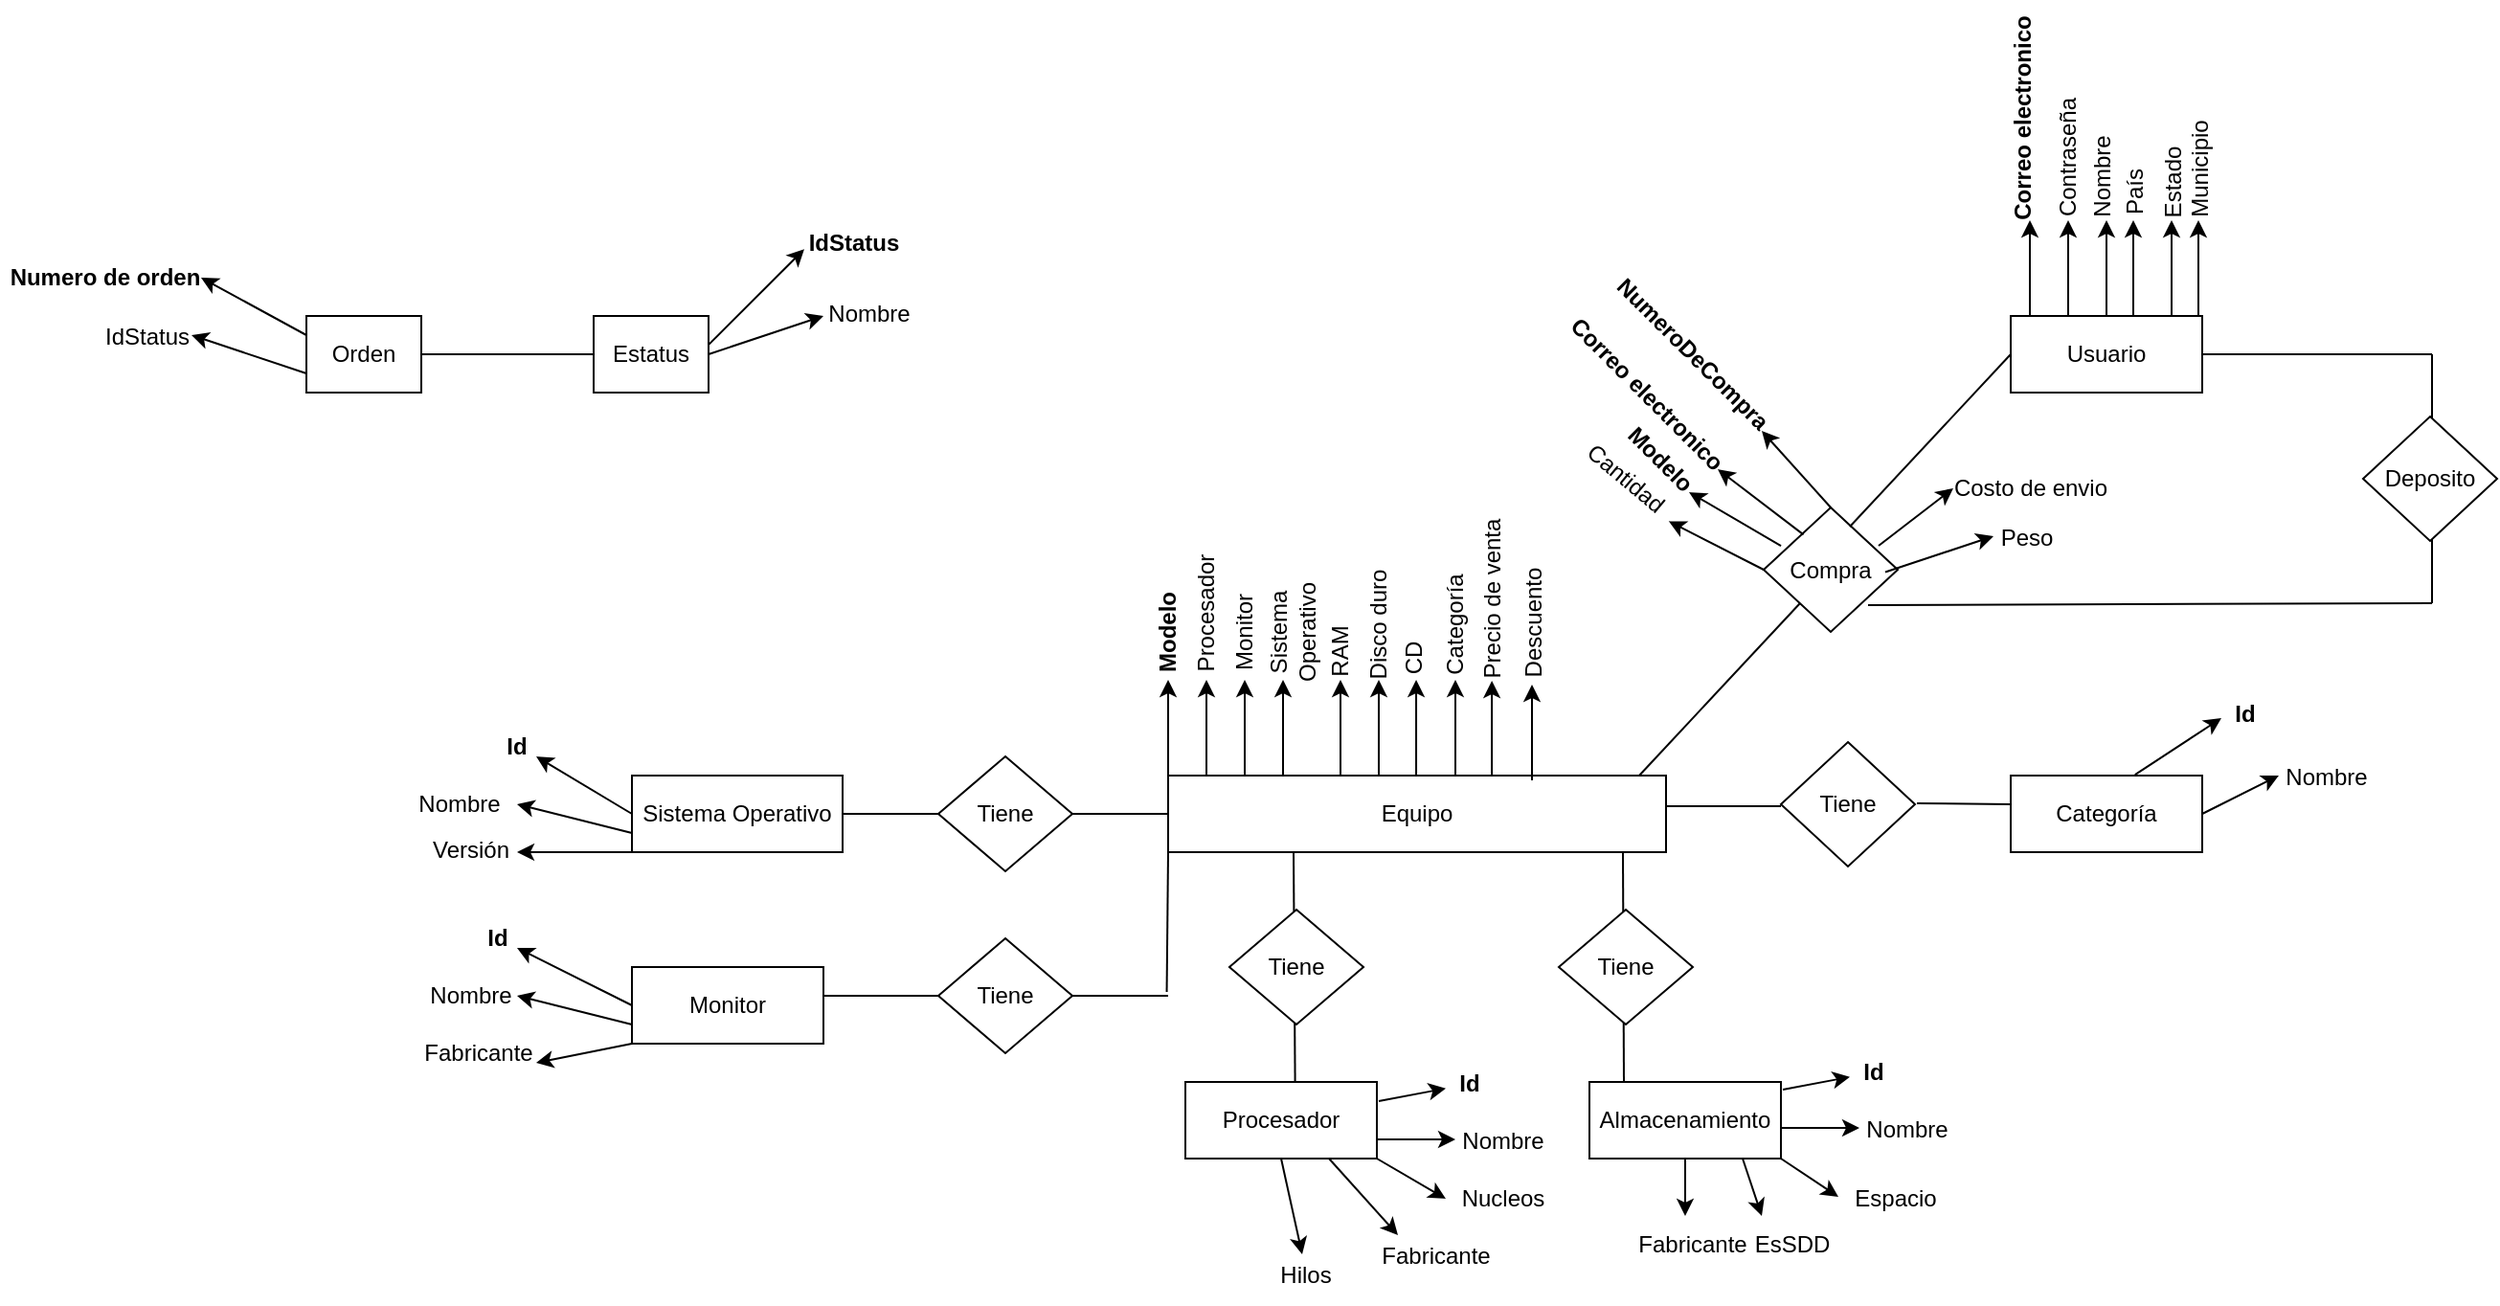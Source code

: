 <mxfile version="21.6.9" type="github">
  <diagram name="Página-1" id="P2A4Sfra9en7qMQ8whSB">
    <mxGraphModel dx="1853" dy="1735" grid="1" gridSize="10" guides="1" tooltips="1" connect="1" arrows="1" fold="1" page="1" pageScale="1" pageWidth="827" pageHeight="1169" math="0" shadow="0">
      <root>
        <mxCell id="0" />
        <mxCell id="1" parent="0" />
        <mxCell id="1OxhSHy_IJ5MPEiyYSiC-175" value="" style="endArrow=none;html=1;rounded=0;" edge="1" parent="1">
          <mxGeometry width="50" height="50" relative="1" as="geometry">
            <mxPoint x="800" y="60" as="sourcePoint" />
            <mxPoint x="800" y="-70" as="targetPoint" />
          </mxGeometry>
        </mxCell>
        <mxCell id="1OxhSHy_IJ5MPEiyYSiC-64" value="" style="endArrow=none;html=1;rounded=0;entryX=0;entryY=1;entryDx=0;entryDy=0;exitX=0.573;exitY=-0.01;exitDx=0;exitDy=0;exitPerimeter=0;" edge="1" parent="1" source="1OxhSHy_IJ5MPEiyYSiC-10">
          <mxGeometry relative="1" as="geometry">
            <mxPoint x="204.5" y="263" as="sourcePoint" />
            <mxPoint x="205.5" y="190" as="targetPoint" />
          </mxGeometry>
        </mxCell>
        <mxCell id="1OxhSHy_IJ5MPEiyYSiC-21" value="Tiene" style="rhombus;whiteSpace=wrap;html=1;" vertex="1" parent="1">
          <mxGeometry x="172" y="220" width="70" height="60" as="geometry" />
        </mxCell>
        <mxCell id="1OxhSHy_IJ5MPEiyYSiC-46" value="" style="line;strokeWidth=1;rotatable=0;dashed=0;labelPosition=right;align=left;verticalAlign=middle;spacingTop=0;spacingLeft=6;points=[];portConstraint=eastwest;" vertex="1" parent="1">
          <mxGeometry x="-40" y="260" width="180" height="10" as="geometry" />
        </mxCell>
        <mxCell id="1OxhSHy_IJ5MPEiyYSiC-36" value="" style="line;strokeWidth=1;rotatable=0;dashed=0;labelPosition=right;align=left;verticalAlign=middle;spacingTop=0;spacingLeft=6;points=[];portConstraint=eastwest;" vertex="1" parent="1">
          <mxGeometry x="-30" y="165" width="170" height="10" as="geometry" />
        </mxCell>
        <mxCell id="b9UUQTRulLSF2tCJGkN0-4" value="Tiene" style="rhombus;whiteSpace=wrap;html=1;" parent="1" vertex="1">
          <mxGeometry x="460" y="132.5" width="70" height="65" as="geometry" />
        </mxCell>
        <mxCell id="1OxhSHy_IJ5MPEiyYSiC-4" value="Equipo" style="whiteSpace=wrap;html=1;align=center;" vertex="1" parent="1">
          <mxGeometry x="140" y="150" width="260" height="40" as="geometry" />
        </mxCell>
        <mxCell id="1OxhSHy_IJ5MPEiyYSiC-7" value="" style="endArrow=classic;html=1;rounded=0;" edge="1" parent="1">
          <mxGeometry width="50" height="50" relative="1" as="geometry">
            <mxPoint x="140" y="150" as="sourcePoint" />
            <mxPoint x="140" y="100" as="targetPoint" />
          </mxGeometry>
        </mxCell>
        <mxCell id="1OxhSHy_IJ5MPEiyYSiC-8" value="Modelo" style="text;html=1;strokeColor=none;fillColor=none;align=center;verticalAlign=middle;whiteSpace=wrap;rounded=0;rotation=-90;fontStyle=1" vertex="1" parent="1">
          <mxGeometry x="110" y="60" width="60" height="30" as="geometry" />
        </mxCell>
        <mxCell id="1OxhSHy_IJ5MPEiyYSiC-10" value="Procesador" style="whiteSpace=wrap;html=1;align=center;" vertex="1" parent="1">
          <mxGeometry x="149" y="310" width="100" height="40" as="geometry" />
        </mxCell>
        <mxCell id="1OxhSHy_IJ5MPEiyYSiC-13" value="" style="endArrow=classic;html=1;rounded=0;" edge="1" parent="1" target="1OxhSHy_IJ5MPEiyYSiC-17">
          <mxGeometry width="50" height="50" relative="1" as="geometry">
            <mxPoint x="250" y="320" as="sourcePoint" />
            <mxPoint x="290" y="290" as="targetPoint" />
          </mxGeometry>
        </mxCell>
        <mxCell id="1OxhSHy_IJ5MPEiyYSiC-15" value="" style="endArrow=classic;html=1;rounded=0;" edge="1" parent="1">
          <mxGeometry width="50" height="50" relative="1" as="geometry">
            <mxPoint x="160" y="150" as="sourcePoint" />
            <mxPoint x="160" y="100" as="targetPoint" />
          </mxGeometry>
        </mxCell>
        <mxCell id="1OxhSHy_IJ5MPEiyYSiC-16" value="Procesador" style="text;html=1;strokeColor=none;fillColor=none;align=center;verticalAlign=middle;whiteSpace=wrap;rounded=0;rotation=-90;" vertex="1" parent="1">
          <mxGeometry x="130" y="50" width="60" height="30" as="geometry" />
        </mxCell>
        <mxCell id="1OxhSHy_IJ5MPEiyYSiC-17" value="Id" style="text;html=1;strokeColor=none;fillColor=none;align=center;verticalAlign=middle;whiteSpace=wrap;rounded=0;fontStyle=1" vertex="1" parent="1">
          <mxGeometry x="285" y="296" width="25" height="30" as="geometry" />
        </mxCell>
        <mxCell id="1OxhSHy_IJ5MPEiyYSiC-18" value="" style="endArrow=classic;html=1;rounded=0;exitX=1;exitY=0.75;exitDx=0;exitDy=0;" edge="1" parent="1" source="1OxhSHy_IJ5MPEiyYSiC-10">
          <mxGeometry width="50" height="50" relative="1" as="geometry">
            <mxPoint x="340" y="320" as="sourcePoint" />
            <mxPoint x="290" y="340" as="targetPoint" />
          </mxGeometry>
        </mxCell>
        <mxCell id="1OxhSHy_IJ5MPEiyYSiC-19" value="Nombre" style="text;html=1;strokeColor=none;fillColor=none;align=center;verticalAlign=middle;whiteSpace=wrap;rounded=0;" vertex="1" parent="1">
          <mxGeometry x="285" y="326" width="60" height="30" as="geometry" />
        </mxCell>
        <mxCell id="1OxhSHy_IJ5MPEiyYSiC-25" value="Sistema Operativo" style="whiteSpace=wrap;html=1;align=center;" vertex="1" parent="1">
          <mxGeometry x="-140" y="150" width="110" height="40" as="geometry" />
        </mxCell>
        <mxCell id="1OxhSHy_IJ5MPEiyYSiC-26" value="Tiene" style="rhombus;whiteSpace=wrap;html=1;" vertex="1" parent="1">
          <mxGeometry x="20" y="140" width="70" height="60" as="geometry" />
        </mxCell>
        <mxCell id="1OxhSHy_IJ5MPEiyYSiC-27" value="Tiene" style="rhombus;whiteSpace=wrap;html=1;" vertex="1" parent="1">
          <mxGeometry x="20" y="235" width="70" height="60" as="geometry" />
        </mxCell>
        <mxCell id="1OxhSHy_IJ5MPEiyYSiC-28" value="Monitor" style="whiteSpace=wrap;html=1;align=center;" vertex="1" parent="1">
          <mxGeometry x="-140" y="250" width="100" height="40" as="geometry" />
        </mxCell>
        <mxCell id="1OxhSHy_IJ5MPEiyYSiC-33" value="" style="endArrow=classic;html=1;rounded=0;exitX=0;exitY=0.5;exitDx=0;exitDy=0;" edge="1" parent="1" source="1OxhSHy_IJ5MPEiyYSiC-25">
          <mxGeometry width="50" height="50" relative="1" as="geometry">
            <mxPoint x="-200" y="180" as="sourcePoint" />
            <mxPoint x="-190" y="140" as="targetPoint" />
          </mxGeometry>
        </mxCell>
        <mxCell id="1OxhSHy_IJ5MPEiyYSiC-37" value="Id" style="text;html=1;strokeColor=none;fillColor=none;align=center;verticalAlign=middle;whiteSpace=wrap;rounded=0;fontStyle=1" vertex="1" parent="1">
          <mxGeometry x="-230" y="120" width="60" height="30" as="geometry" />
        </mxCell>
        <mxCell id="1OxhSHy_IJ5MPEiyYSiC-38" value="" style="endArrow=classic;html=1;rounded=0;exitX=0;exitY=0.75;exitDx=0;exitDy=0;entryX=1;entryY=0.5;entryDx=0;entryDy=0;" edge="1" parent="1" source="1OxhSHy_IJ5MPEiyYSiC-25" target="1OxhSHy_IJ5MPEiyYSiC-39">
          <mxGeometry width="50" height="50" relative="1" as="geometry">
            <mxPoint x="150" y="160" as="sourcePoint" />
            <mxPoint x="-200" y="170" as="targetPoint" />
          </mxGeometry>
        </mxCell>
        <mxCell id="1OxhSHy_IJ5MPEiyYSiC-39" value="Nombre" style="text;html=1;strokeColor=none;fillColor=none;align=center;verticalAlign=middle;whiteSpace=wrap;rounded=0;" vertex="1" parent="1">
          <mxGeometry x="-260" y="150" width="60" height="30" as="geometry" />
        </mxCell>
        <mxCell id="1OxhSHy_IJ5MPEiyYSiC-40" value="" style="endArrow=classic;html=1;rounded=0;exitX=0;exitY=1;exitDx=0;exitDy=0;" edge="1" parent="1" source="1OxhSHy_IJ5MPEiyYSiC-25">
          <mxGeometry width="50" height="50" relative="1" as="geometry">
            <mxPoint x="-150" y="190" as="sourcePoint" />
            <mxPoint x="-200" y="190" as="targetPoint" />
          </mxGeometry>
        </mxCell>
        <mxCell id="1OxhSHy_IJ5MPEiyYSiC-41" value="&lt;br&gt;Versión" style="text;html=1;strokeColor=none;fillColor=none;align=center;verticalAlign=middle;whiteSpace=wrap;rounded=0;" vertex="1" parent="1">
          <mxGeometry x="-254" y="166" width="60" height="30" as="geometry" />
        </mxCell>
        <mxCell id="1OxhSHy_IJ5MPEiyYSiC-47" value="" style="endArrow=none;html=1;rounded=0;entryX=0;entryY=1;entryDx=0;entryDy=0;exitX=0.996;exitY=0.295;exitDx=0;exitDy=0;exitPerimeter=0;" edge="1" parent="1" source="1OxhSHy_IJ5MPEiyYSiC-46" target="1OxhSHy_IJ5MPEiyYSiC-4">
          <mxGeometry relative="1" as="geometry">
            <mxPoint y="230" as="sourcePoint" />
            <mxPoint x="160" y="230" as="targetPoint" />
          </mxGeometry>
        </mxCell>
        <mxCell id="1OxhSHy_IJ5MPEiyYSiC-48" value="" style="endArrow=classic;html=1;rounded=0;exitX=0;exitY=0.5;exitDx=0;exitDy=0;" edge="1" parent="1" source="1OxhSHy_IJ5MPEiyYSiC-28">
          <mxGeometry width="50" height="50" relative="1" as="geometry">
            <mxPoint x="60" y="250" as="sourcePoint" />
            <mxPoint x="-200" y="240" as="targetPoint" />
          </mxGeometry>
        </mxCell>
        <mxCell id="1OxhSHy_IJ5MPEiyYSiC-49" value="Id" style="text;html=1;strokeColor=none;fillColor=none;align=center;verticalAlign=middle;whiteSpace=wrap;rounded=0;fontStyle=1" vertex="1" parent="1">
          <mxGeometry x="-240" y="220" width="60" height="30" as="geometry" />
        </mxCell>
        <mxCell id="1OxhSHy_IJ5MPEiyYSiC-50" value="" style="endArrow=classic;html=1;rounded=0;exitX=0;exitY=0.75;exitDx=0;exitDy=0;entryX=1;entryY=0.5;entryDx=0;entryDy=0;" edge="1" parent="1">
          <mxGeometry width="50" height="50" relative="1" as="geometry">
            <mxPoint x="-140" y="280" as="sourcePoint" />
            <mxPoint x="-200" y="265" as="targetPoint" />
          </mxGeometry>
        </mxCell>
        <mxCell id="1OxhSHy_IJ5MPEiyYSiC-51" value="Nombre" style="text;html=1;strokeColor=none;fillColor=none;align=center;verticalAlign=middle;whiteSpace=wrap;rounded=0;" vertex="1" parent="1">
          <mxGeometry x="-254" y="250" width="60" height="30" as="geometry" />
        </mxCell>
        <mxCell id="1OxhSHy_IJ5MPEiyYSiC-52" value="" style="endArrow=classic;html=1;rounded=0;exitX=0;exitY=1;exitDx=0;exitDy=0;" edge="1" parent="1" source="1OxhSHy_IJ5MPEiyYSiC-28">
          <mxGeometry width="50" height="50" relative="1" as="geometry">
            <mxPoint x="-150" y="290" as="sourcePoint" />
            <mxPoint x="-190" y="300" as="targetPoint" />
          </mxGeometry>
        </mxCell>
        <mxCell id="1OxhSHy_IJ5MPEiyYSiC-53" value="Fabricante" style="text;html=1;strokeColor=none;fillColor=none;align=center;verticalAlign=middle;whiteSpace=wrap;rounded=0;" vertex="1" parent="1">
          <mxGeometry x="-250" y="280" width="60" height="30" as="geometry" />
        </mxCell>
        <mxCell id="1OxhSHy_IJ5MPEiyYSiC-54" value="" style="endArrow=classic;html=1;rounded=0;" edge="1" parent="1">
          <mxGeometry width="50" height="50" relative="1" as="geometry">
            <mxPoint x="180" y="150" as="sourcePoint" />
            <mxPoint x="180" y="100" as="targetPoint" />
          </mxGeometry>
        </mxCell>
        <mxCell id="1OxhSHy_IJ5MPEiyYSiC-55" value="" style="endArrow=classic;html=1;rounded=0;" edge="1" parent="1">
          <mxGeometry width="50" height="50" relative="1" as="geometry">
            <mxPoint x="200" y="150" as="sourcePoint" />
            <mxPoint x="200" y="100" as="targetPoint" />
          </mxGeometry>
        </mxCell>
        <mxCell id="1OxhSHy_IJ5MPEiyYSiC-56" value="Sistema Operativo" style="text;html=1;strokeColor=none;fillColor=none;align=center;verticalAlign=middle;whiteSpace=wrap;rounded=0;rotation=-90;" vertex="1" parent="1">
          <mxGeometry x="175" y="60" width="60" height="30" as="geometry" />
        </mxCell>
        <mxCell id="1OxhSHy_IJ5MPEiyYSiC-57" value="Monitor" style="text;html=1;strokeColor=none;fillColor=none;align=center;verticalAlign=middle;whiteSpace=wrap;rounded=0;rotation=-90;" vertex="1" parent="1">
          <mxGeometry x="150" y="60" width="60" height="30" as="geometry" />
        </mxCell>
        <mxCell id="1OxhSHy_IJ5MPEiyYSiC-58" value="" style="endArrow=classic;html=1;rounded=0;" edge="1" parent="1">
          <mxGeometry width="50" height="50" relative="1" as="geometry">
            <mxPoint x="230" y="150" as="sourcePoint" />
            <mxPoint x="230" y="100" as="targetPoint" />
          </mxGeometry>
        </mxCell>
        <mxCell id="1OxhSHy_IJ5MPEiyYSiC-59" value="RAM" style="text;html=1;strokeColor=none;fillColor=none;align=center;verticalAlign=middle;whiteSpace=wrap;rounded=0;rotation=-90;" vertex="1" parent="1">
          <mxGeometry x="200" y="70" width="60" height="30" as="geometry" />
        </mxCell>
        <mxCell id="1OxhSHy_IJ5MPEiyYSiC-65" value="" style="endArrow=classic;html=1;rounded=0;exitX=1;exitY=1;exitDx=0;exitDy=0;entryX=0;entryY=0.5;entryDx=0;entryDy=0;" edge="1" parent="1" source="1OxhSHy_IJ5MPEiyYSiC-10" target="1OxhSHy_IJ5MPEiyYSiC-66">
          <mxGeometry width="50" height="50" relative="1" as="geometry">
            <mxPoint x="180" y="330" as="sourcePoint" />
            <mxPoint x="280" y="390" as="targetPoint" />
          </mxGeometry>
        </mxCell>
        <mxCell id="1OxhSHy_IJ5MPEiyYSiC-66" value="Nucleos" style="text;html=1;strokeColor=none;fillColor=none;align=center;verticalAlign=middle;whiteSpace=wrap;rounded=0;" vertex="1" parent="1">
          <mxGeometry x="285" y="356" width="60" height="30" as="geometry" />
        </mxCell>
        <mxCell id="1OxhSHy_IJ5MPEiyYSiC-68" value="" style="endArrow=classic;html=1;rounded=0;exitX=0.75;exitY=1;exitDx=0;exitDy=0;" edge="1" parent="1" source="1OxhSHy_IJ5MPEiyYSiC-10">
          <mxGeometry width="50" height="50" relative="1" as="geometry">
            <mxPoint x="180" y="330" as="sourcePoint" />
            <mxPoint x="260" y="390" as="targetPoint" />
          </mxGeometry>
        </mxCell>
        <mxCell id="1OxhSHy_IJ5MPEiyYSiC-69" value="Fabricante" style="text;html=1;strokeColor=none;fillColor=none;align=center;verticalAlign=middle;whiteSpace=wrap;rounded=0;" vertex="1" parent="1">
          <mxGeometry x="250" y="386" width="60" height="30" as="geometry" />
        </mxCell>
        <mxCell id="1OxhSHy_IJ5MPEiyYSiC-72" value="" style="endArrow=classic;html=1;rounded=0;exitX=0.5;exitY=1;exitDx=0;exitDy=0;" edge="1" parent="1" source="1OxhSHy_IJ5MPEiyYSiC-10">
          <mxGeometry width="50" height="50" relative="1" as="geometry">
            <mxPoint x="180" y="330" as="sourcePoint" />
            <mxPoint x="210" y="400" as="targetPoint" />
          </mxGeometry>
        </mxCell>
        <mxCell id="1OxhSHy_IJ5MPEiyYSiC-73" value="Hilos" style="text;html=1;strokeColor=none;fillColor=none;align=center;verticalAlign=middle;whiteSpace=wrap;rounded=0;" vertex="1" parent="1">
          <mxGeometry x="182" y="396" width="60" height="30" as="geometry" />
        </mxCell>
        <mxCell id="1OxhSHy_IJ5MPEiyYSiC-74" value="" style="endArrow=classic;html=1;rounded=0;" edge="1" parent="1">
          <mxGeometry width="50" height="50" relative="1" as="geometry">
            <mxPoint x="250" y="150" as="sourcePoint" />
            <mxPoint x="250" y="100" as="targetPoint" />
          </mxGeometry>
        </mxCell>
        <mxCell id="1OxhSHy_IJ5MPEiyYSiC-75" value="Disco duro" style="text;html=1;strokeColor=none;fillColor=none;align=center;verticalAlign=middle;whiteSpace=wrap;rounded=0;rotation=-90;" vertex="1" parent="1">
          <mxGeometry x="220" y="56" width="60" height="30" as="geometry" />
        </mxCell>
        <mxCell id="1OxhSHy_IJ5MPEiyYSiC-76" value="" style="endArrow=none;html=1;rounded=0;entryX=0;entryY=1;entryDx=0;entryDy=0;exitX=0.573;exitY=-0.01;exitDx=0;exitDy=0;exitPerimeter=0;" edge="1" parent="1">
          <mxGeometry relative="1" as="geometry">
            <mxPoint x="378" y="310" as="sourcePoint" />
            <mxPoint x="377.5" y="190" as="targetPoint" />
          </mxGeometry>
        </mxCell>
        <mxCell id="1OxhSHy_IJ5MPEiyYSiC-77" value="Tiene" style="rhombus;whiteSpace=wrap;html=1;" vertex="1" parent="1">
          <mxGeometry x="344" y="220" width="70" height="60" as="geometry" />
        </mxCell>
        <mxCell id="1OxhSHy_IJ5MPEiyYSiC-79" value="Almacenamiento" style="whiteSpace=wrap;html=1;align=center;" vertex="1" parent="1">
          <mxGeometry x="360" y="310" width="100" height="40" as="geometry" />
        </mxCell>
        <mxCell id="1OxhSHy_IJ5MPEiyYSiC-85" value="" style="endArrow=classic;html=1;rounded=0;" edge="1" parent="1" target="1OxhSHy_IJ5MPEiyYSiC-86">
          <mxGeometry width="50" height="50" relative="1" as="geometry">
            <mxPoint x="461" y="314" as="sourcePoint" />
            <mxPoint x="501" y="284" as="targetPoint" />
          </mxGeometry>
        </mxCell>
        <mxCell id="1OxhSHy_IJ5MPEiyYSiC-86" value="Id" style="text;html=1;strokeColor=none;fillColor=none;align=center;verticalAlign=middle;whiteSpace=wrap;rounded=0;fontStyle=1" vertex="1" parent="1">
          <mxGeometry x="496" y="290" width="25" height="30" as="geometry" />
        </mxCell>
        <mxCell id="1OxhSHy_IJ5MPEiyYSiC-87" value="" style="endArrow=classic;html=1;rounded=0;exitX=1;exitY=0.75;exitDx=0;exitDy=0;" edge="1" parent="1">
          <mxGeometry width="50" height="50" relative="1" as="geometry">
            <mxPoint x="460" y="334" as="sourcePoint" />
            <mxPoint x="501" y="334" as="targetPoint" />
          </mxGeometry>
        </mxCell>
        <mxCell id="1OxhSHy_IJ5MPEiyYSiC-88" value="Nombre" style="text;html=1;strokeColor=none;fillColor=none;align=center;verticalAlign=middle;whiteSpace=wrap;rounded=0;" vertex="1" parent="1">
          <mxGeometry x="496" y="320" width="60" height="30" as="geometry" />
        </mxCell>
        <mxCell id="1OxhSHy_IJ5MPEiyYSiC-89" value="" style="endArrow=classic;html=1;rounded=0;exitX=1;exitY=1;exitDx=0;exitDy=0;" edge="1" parent="1" source="1OxhSHy_IJ5MPEiyYSiC-79">
          <mxGeometry width="50" height="50" relative="1" as="geometry">
            <mxPoint x="470" y="344" as="sourcePoint" />
            <mxPoint x="490" y="370" as="targetPoint" />
          </mxGeometry>
        </mxCell>
        <mxCell id="1OxhSHy_IJ5MPEiyYSiC-90" value="Espacio" style="text;html=1;strokeColor=none;fillColor=none;align=center;verticalAlign=middle;whiteSpace=wrap;rounded=0;" vertex="1" parent="1">
          <mxGeometry x="490" y="356" width="60" height="30" as="geometry" />
        </mxCell>
        <mxCell id="1OxhSHy_IJ5MPEiyYSiC-92" value="" style="endArrow=classic;html=1;rounded=0;" edge="1" parent="1">
          <mxGeometry width="50" height="50" relative="1" as="geometry">
            <mxPoint x="440" y="350" as="sourcePoint" />
            <mxPoint x="450" y="380" as="targetPoint" />
          </mxGeometry>
        </mxCell>
        <mxCell id="1OxhSHy_IJ5MPEiyYSiC-93" value="EsSDD" style="text;html=1;strokeColor=none;fillColor=none;align=center;verticalAlign=middle;whiteSpace=wrap;rounded=0;" vertex="1" parent="1">
          <mxGeometry x="436" y="380" width="60" height="30" as="geometry" />
        </mxCell>
        <mxCell id="1OxhSHy_IJ5MPEiyYSiC-94" value="" style="endArrow=classic;html=1;rounded=0;exitX=0.5;exitY=1;exitDx=0;exitDy=0;" edge="1" parent="1" source="1OxhSHy_IJ5MPEiyYSiC-79">
          <mxGeometry width="50" height="50" relative="1" as="geometry">
            <mxPoint x="450" y="360" as="sourcePoint" />
            <mxPoint x="410" y="380" as="targetPoint" />
          </mxGeometry>
        </mxCell>
        <mxCell id="1OxhSHy_IJ5MPEiyYSiC-95" value="Fabricante" style="text;html=1;strokeColor=none;fillColor=none;align=center;verticalAlign=middle;whiteSpace=wrap;rounded=0;" vertex="1" parent="1">
          <mxGeometry x="384" y="380" width="60" height="30" as="geometry" />
        </mxCell>
        <mxCell id="1OxhSHy_IJ5MPEiyYSiC-96" value="" style="endArrow=classic;html=1;rounded=0;" edge="1" parent="1">
          <mxGeometry width="50" height="50" relative="1" as="geometry">
            <mxPoint x="269.52" y="150" as="sourcePoint" />
            <mxPoint x="269.52" y="100" as="targetPoint" />
          </mxGeometry>
        </mxCell>
        <mxCell id="1OxhSHy_IJ5MPEiyYSiC-97" value="CD" style="text;html=1;strokeColor=none;fillColor=none;align=center;verticalAlign=middle;whiteSpace=wrap;rounded=0;rotation=-90;" vertex="1" parent="1">
          <mxGeometry x="238.5" y="81.5" width="60" height="15" as="geometry" />
        </mxCell>
        <mxCell id="1OxhSHy_IJ5MPEiyYSiC-99" value="" style="endArrow=none;html=1;rounded=0;" edge="1" parent="1">
          <mxGeometry width="50" height="50" relative="1" as="geometry">
            <mxPoint x="400" y="166" as="sourcePoint" />
            <mxPoint x="460" y="166" as="targetPoint" />
          </mxGeometry>
        </mxCell>
        <mxCell id="1OxhSHy_IJ5MPEiyYSiC-105" value="" style="endArrow=none;html=1;rounded=0;" edge="1" parent="1">
          <mxGeometry width="50" height="50" relative="1" as="geometry">
            <mxPoint x="531" y="164.52" as="sourcePoint" />
            <mxPoint x="580" y="165" as="targetPoint" />
          </mxGeometry>
        </mxCell>
        <mxCell id="1OxhSHy_IJ5MPEiyYSiC-106" value="Categoría" style="whiteSpace=wrap;html=1;align=center;" vertex="1" parent="1">
          <mxGeometry x="580" y="150" width="100" height="40" as="geometry" />
        </mxCell>
        <mxCell id="1OxhSHy_IJ5MPEiyYSiC-107" value="" style="endArrow=classic;html=1;rounded=0;exitX=0.649;exitY=-0.01;exitDx=0;exitDy=0;exitPerimeter=0;" edge="1" parent="1" source="1OxhSHy_IJ5MPEiyYSiC-106">
          <mxGeometry width="50" height="50" relative="1" as="geometry">
            <mxPoint x="640" y="200" as="sourcePoint" />
            <mxPoint x="690" y="120" as="targetPoint" />
          </mxGeometry>
        </mxCell>
        <mxCell id="1OxhSHy_IJ5MPEiyYSiC-108" value="Id" style="text;html=1;strokeColor=none;fillColor=none;align=center;verticalAlign=middle;whiteSpace=wrap;rounded=0;fontStyle=1" vertex="1" parent="1">
          <mxGeometry x="690" y="102.5" width="25" height="30" as="geometry" />
        </mxCell>
        <mxCell id="1OxhSHy_IJ5MPEiyYSiC-109" value="" style="endArrow=classic;html=1;rounded=0;exitX=1;exitY=0.5;exitDx=0;exitDy=0;" edge="1" parent="1" source="1OxhSHy_IJ5MPEiyYSiC-106">
          <mxGeometry width="50" height="50" relative="1" as="geometry">
            <mxPoint x="640" y="200" as="sourcePoint" />
            <mxPoint x="720" y="150" as="targetPoint" />
          </mxGeometry>
        </mxCell>
        <mxCell id="1OxhSHy_IJ5MPEiyYSiC-110" value="Nombre" style="text;html=1;strokeColor=none;fillColor=none;align=center;verticalAlign=middle;whiteSpace=wrap;rounded=0;" vertex="1" parent="1">
          <mxGeometry x="715" y="136" width="60" height="30" as="geometry" />
        </mxCell>
        <mxCell id="1OxhSHy_IJ5MPEiyYSiC-111" value="" style="endArrow=classic;html=1;rounded=0;" edge="1" parent="1">
          <mxGeometry width="50" height="50" relative="1" as="geometry">
            <mxPoint x="290" y="150" as="sourcePoint" />
            <mxPoint x="290" y="100" as="targetPoint" />
          </mxGeometry>
        </mxCell>
        <mxCell id="1OxhSHy_IJ5MPEiyYSiC-112" value="Categoría" style="text;html=1;strokeColor=none;fillColor=none;align=center;verticalAlign=middle;whiteSpace=wrap;rounded=0;rotation=-90;" vertex="1" parent="1">
          <mxGeometry x="260" y="61" width="60" height="20" as="geometry" />
        </mxCell>
        <mxCell id="1OxhSHy_IJ5MPEiyYSiC-115" value="" style="endArrow=classic;html=1;rounded=0;" edge="1" parent="1">
          <mxGeometry width="50" height="50" relative="1" as="geometry">
            <mxPoint x="309.05" y="150.5" as="sourcePoint" />
            <mxPoint x="309.05" y="100.5" as="targetPoint" />
          </mxGeometry>
        </mxCell>
        <mxCell id="1OxhSHy_IJ5MPEiyYSiC-116" value="Precio de venta&lt;br&gt;" style="text;html=1;strokeColor=none;fillColor=none;align=center;verticalAlign=middle;whiteSpace=wrap;rounded=0;rotation=-90;" vertex="1" parent="1">
          <mxGeometry x="265" y="47.5" width="88" height="20" as="geometry" />
        </mxCell>
        <mxCell id="1OxhSHy_IJ5MPEiyYSiC-117" value="Compra" style="rhombus;whiteSpace=wrap;html=1;" vertex="1" parent="1">
          <mxGeometry x="451" y="10" width="70" height="65" as="geometry" />
        </mxCell>
        <mxCell id="1OxhSHy_IJ5MPEiyYSiC-118" value="" style="endArrow=none;html=1;rounded=0;" edge="1" parent="1">
          <mxGeometry width="50" height="50" relative="1" as="geometry">
            <mxPoint x="386" y="150" as="sourcePoint" />
            <mxPoint x="470" y="60" as="targetPoint" />
          </mxGeometry>
        </mxCell>
        <mxCell id="1OxhSHy_IJ5MPEiyYSiC-119" value="" style="endArrow=none;html=1;rounded=0;" edge="1" parent="1">
          <mxGeometry width="50" height="50" relative="1" as="geometry">
            <mxPoint x="496" y="20" as="sourcePoint" />
            <mxPoint x="580" y="-70" as="targetPoint" />
          </mxGeometry>
        </mxCell>
        <mxCell id="1OxhSHy_IJ5MPEiyYSiC-120" value="Usuario" style="whiteSpace=wrap;html=1;align=center;" vertex="1" parent="1">
          <mxGeometry x="580" y="-90" width="100" height="40" as="geometry" />
        </mxCell>
        <mxCell id="1OxhSHy_IJ5MPEiyYSiC-121" value="" style="endArrow=classic;html=1;rounded=0;" edge="1" parent="1">
          <mxGeometry width="50" height="50" relative="1" as="geometry">
            <mxPoint x="330" y="152.5" as="sourcePoint" />
            <mxPoint x="330" y="102.5" as="targetPoint" />
          </mxGeometry>
        </mxCell>
        <mxCell id="1OxhSHy_IJ5MPEiyYSiC-122" value="Descuento" style="text;html=1;strokeColor=none;fillColor=none;align=center;verticalAlign=middle;whiteSpace=wrap;rounded=0;rotation=-90;" vertex="1" parent="1">
          <mxGeometry x="287" y="60" width="88" height="20" as="geometry" />
        </mxCell>
        <mxCell id="1OxhSHy_IJ5MPEiyYSiC-123" value="" style="endArrow=classic;html=1;rounded=0;" edge="1" parent="1">
          <mxGeometry width="50" height="50" relative="1" as="geometry">
            <mxPoint x="590" y="-90" as="sourcePoint" />
            <mxPoint x="590" y="-140" as="targetPoint" />
          </mxGeometry>
        </mxCell>
        <mxCell id="1OxhSHy_IJ5MPEiyYSiC-124" value="Correo electronico" style="text;html=1;strokeColor=none;fillColor=none;align=center;verticalAlign=middle;whiteSpace=wrap;rounded=0;rotation=-90;fontStyle=1" vertex="1" parent="1">
          <mxGeometry x="524.5" y="-206.5" width="124" height="27" as="geometry" />
        </mxCell>
        <mxCell id="1OxhSHy_IJ5MPEiyYSiC-125" value="" style="endArrow=classic;html=1;rounded=0;" edge="1" parent="1">
          <mxGeometry width="50" height="50" relative="1" as="geometry">
            <mxPoint x="610" y="-90" as="sourcePoint" />
            <mxPoint x="610" y="-140" as="targetPoint" />
          </mxGeometry>
        </mxCell>
        <mxCell id="1OxhSHy_IJ5MPEiyYSiC-126" value="Contraseña" style="text;html=1;strokeColor=none;fillColor=none;align=center;verticalAlign=middle;whiteSpace=wrap;rounded=0;rotation=-90;" vertex="1" parent="1">
          <mxGeometry x="548" y="-183" width="124" height="20" as="geometry" />
        </mxCell>
        <mxCell id="1OxhSHy_IJ5MPEiyYSiC-128" value="" style="endArrow=classic;html=1;rounded=0;exitX=0.129;exitY=0.308;exitDx=0;exitDy=0;exitPerimeter=0;" edge="1" parent="1" source="1OxhSHy_IJ5MPEiyYSiC-117">
          <mxGeometry width="50" height="50" relative="1" as="geometry">
            <mxPoint x="456.78" y="36.18" as="sourcePoint" />
            <mxPoint x="412" y="2" as="targetPoint" />
          </mxGeometry>
        </mxCell>
        <mxCell id="1OxhSHy_IJ5MPEiyYSiC-129" value="Modelo" style="text;html=1;strokeColor=none;fillColor=none;align=center;verticalAlign=middle;whiteSpace=wrap;rounded=0;rotation=45;fontStyle=1" vertex="1" parent="1">
          <mxGeometry x="367" y="-30" width="60" height="30" as="geometry" />
        </mxCell>
        <mxCell id="1OxhSHy_IJ5MPEiyYSiC-130" value="" style="endArrow=classic;html=1;rounded=0;exitX=0.054;exitY=0.372;exitDx=0;exitDy=0;exitPerimeter=0;" edge="1" parent="1">
          <mxGeometry width="50" height="50" relative="1" as="geometry">
            <mxPoint x="471.78" y="24.18" as="sourcePoint" />
            <mxPoint x="427" y="-10" as="targetPoint" />
          </mxGeometry>
        </mxCell>
        <mxCell id="1OxhSHy_IJ5MPEiyYSiC-131" value="Correo electronico" style="text;html=1;strokeColor=none;fillColor=none;align=center;verticalAlign=middle;whiteSpace=wrap;rounded=0;rotation=45;fontStyle=1" vertex="1" parent="1">
          <mxGeometry x="329.08" y="-63.92" width="122" height="30" as="geometry" />
        </mxCell>
        <mxCell id="1OxhSHy_IJ5MPEiyYSiC-132" value="" style="endArrow=classic;html=1;rounded=0;entryX=0.931;entryY=1.155;entryDx=0;entryDy=0;entryPerimeter=0;exitX=0;exitY=0.5;exitDx=0;exitDy=0;" edge="1" parent="1" source="1OxhSHy_IJ5MPEiyYSiC-117" target="1OxhSHy_IJ5MPEiyYSiC-129">
          <mxGeometry width="50" height="50" relative="1" as="geometry">
            <mxPoint x="450" y="40" as="sourcePoint" />
            <mxPoint x="400" y="20" as="targetPoint" />
          </mxGeometry>
        </mxCell>
        <mxCell id="1OxhSHy_IJ5MPEiyYSiC-133" value="Cantidad" style="text;html=1;strokeColor=none;fillColor=none;align=center;verticalAlign=middle;whiteSpace=wrap;rounded=0;rotation=40;" vertex="1" parent="1">
          <mxGeometry x="349" y="-20" width="60" height="30" as="geometry" />
        </mxCell>
        <mxCell id="1OxhSHy_IJ5MPEiyYSiC-135" value="" style="endArrow=classic;html=1;rounded=0;" edge="1" parent="1">
          <mxGeometry width="50" height="50" relative="1" as="geometry">
            <mxPoint x="630" y="-90" as="sourcePoint" />
            <mxPoint x="630" y="-140" as="targetPoint" />
          </mxGeometry>
        </mxCell>
        <mxCell id="1OxhSHy_IJ5MPEiyYSiC-136" value="Nombre" style="text;html=1;strokeColor=none;fillColor=none;align=center;verticalAlign=middle;whiteSpace=wrap;rounded=0;rotation=-90;" vertex="1" parent="1">
          <mxGeometry x="592" y="-173" width="72" height="20" as="geometry" />
        </mxCell>
        <mxCell id="1OxhSHy_IJ5MPEiyYSiC-141" value="" style="endArrow=classic;html=1;rounded=0;" edge="1" parent="1">
          <mxGeometry width="50" height="50" relative="1" as="geometry">
            <mxPoint x="644" y="-90" as="sourcePoint" />
            <mxPoint x="644" y="-140" as="targetPoint" />
          </mxGeometry>
        </mxCell>
        <mxCell id="1OxhSHy_IJ5MPEiyYSiC-142" value="País" style="text;html=1;strokeColor=none;fillColor=none;align=center;verticalAlign=middle;whiteSpace=wrap;rounded=0;rotation=-90;" vertex="1" parent="1">
          <mxGeometry x="609" y="-165" width="72" height="20" as="geometry" />
        </mxCell>
        <mxCell id="1OxhSHy_IJ5MPEiyYSiC-145" value="" style="endArrow=classic;html=1;rounded=0;" edge="1" parent="1">
          <mxGeometry width="50" height="50" relative="1" as="geometry">
            <mxPoint x="664" y="-90" as="sourcePoint" />
            <mxPoint x="664" y="-140" as="targetPoint" />
          </mxGeometry>
        </mxCell>
        <mxCell id="1OxhSHy_IJ5MPEiyYSiC-146" value="Estado" style="text;html=1;strokeColor=none;fillColor=none;align=center;verticalAlign=middle;whiteSpace=wrap;rounded=0;rotation=-90;" vertex="1" parent="1">
          <mxGeometry x="629" y="-170" width="72" height="20" as="geometry" />
        </mxCell>
        <mxCell id="1OxhSHy_IJ5MPEiyYSiC-147" value="" style="endArrow=classic;html=1;rounded=0;" edge="1" parent="1">
          <mxGeometry width="50" height="50" relative="1" as="geometry">
            <mxPoint x="678" y="-90" as="sourcePoint" />
            <mxPoint x="678" y="-140" as="targetPoint" />
          </mxGeometry>
        </mxCell>
        <mxCell id="1OxhSHy_IJ5MPEiyYSiC-148" value="Municipio" style="text;html=1;strokeColor=none;fillColor=none;align=center;verticalAlign=middle;whiteSpace=wrap;rounded=0;rotation=-90;" vertex="1" parent="1">
          <mxGeometry x="643" y="-177" width="72" height="20" as="geometry" />
        </mxCell>
        <mxCell id="1OxhSHy_IJ5MPEiyYSiC-149" value="Orden" style="whiteSpace=wrap;html=1;align=center;" vertex="1" parent="1">
          <mxGeometry x="-310" y="-90" width="60" height="40" as="geometry" />
        </mxCell>
        <mxCell id="1OxhSHy_IJ5MPEiyYSiC-150" value="" style="endArrow=classic;html=1;rounded=0;" edge="1" parent="1">
          <mxGeometry width="50" height="50" relative="1" as="geometry">
            <mxPoint x="-310" y="-80" as="sourcePoint" />
            <mxPoint x="-365" y="-110" as="targetPoint" />
          </mxGeometry>
        </mxCell>
        <mxCell id="1OxhSHy_IJ5MPEiyYSiC-151" value="Numero de orden" style="text;html=1;strokeColor=none;fillColor=none;align=center;verticalAlign=middle;whiteSpace=wrap;rounded=0;fontStyle=1" vertex="1" parent="1">
          <mxGeometry x="-470" y="-124.92" width="110" height="30" as="geometry" />
        </mxCell>
        <mxCell id="1OxhSHy_IJ5MPEiyYSiC-152" value="" style="endArrow=classic;html=1;rounded=0;" edge="1" parent="1">
          <mxGeometry width="50" height="50" relative="1" as="geometry">
            <mxPoint x="-310" y="-60" as="sourcePoint" />
            <mxPoint x="-370" y="-80" as="targetPoint" />
          </mxGeometry>
        </mxCell>
        <mxCell id="1OxhSHy_IJ5MPEiyYSiC-153" value="IdStatus" style="text;html=1;strokeColor=none;fillColor=none;align=center;verticalAlign=middle;whiteSpace=wrap;rounded=0;" vertex="1" parent="1">
          <mxGeometry x="-423" y="-94" width="60" height="30" as="geometry" />
        </mxCell>
        <mxCell id="1OxhSHy_IJ5MPEiyYSiC-157" value="" style="endArrow=none;html=1;rounded=0;exitX=1;exitY=0.5;exitDx=0;exitDy=0;" edge="1" parent="1" source="1OxhSHy_IJ5MPEiyYSiC-149">
          <mxGeometry width="50" height="50" relative="1" as="geometry">
            <mxPoint x="-110" as="sourcePoint" />
            <mxPoint x="-160" y="-70" as="targetPoint" />
          </mxGeometry>
        </mxCell>
        <mxCell id="1OxhSHy_IJ5MPEiyYSiC-158" value="Estatus" style="whiteSpace=wrap;html=1;align=center;" vertex="1" parent="1">
          <mxGeometry x="-160" y="-90" width="60" height="40" as="geometry" />
        </mxCell>
        <mxCell id="1OxhSHy_IJ5MPEiyYSiC-159" value="" style="endArrow=classic;html=1;rounded=0;" edge="1" parent="1">
          <mxGeometry width="50" height="50" relative="1" as="geometry">
            <mxPoint x="-100" y="-74.92" as="sourcePoint" />
            <mxPoint x="-50" y="-124.92" as="targetPoint" />
          </mxGeometry>
        </mxCell>
        <mxCell id="1OxhSHy_IJ5MPEiyYSiC-160" value="IdStatus" style="text;html=1;strokeColor=none;fillColor=none;align=center;verticalAlign=middle;whiteSpace=wrap;rounded=0;fontStyle=1" vertex="1" parent="1">
          <mxGeometry x="-54" y="-143" width="60" height="30" as="geometry" />
        </mxCell>
        <mxCell id="1OxhSHy_IJ5MPEiyYSiC-161" value="" style="endArrow=classic;html=1;rounded=0;exitX=1;exitY=0.5;exitDx=0;exitDy=0;" edge="1" parent="1" source="1OxhSHy_IJ5MPEiyYSiC-158">
          <mxGeometry width="50" height="50" relative="1" as="geometry">
            <mxPoint x="-110" as="sourcePoint" />
            <mxPoint x="-40" y="-90" as="targetPoint" />
          </mxGeometry>
        </mxCell>
        <mxCell id="1OxhSHy_IJ5MPEiyYSiC-162" value="Nombre" style="text;html=1;strokeColor=none;fillColor=none;align=center;verticalAlign=middle;whiteSpace=wrap;rounded=0;" vertex="1" parent="1">
          <mxGeometry x="-46" y="-106" width="60" height="30" as="geometry" />
        </mxCell>
        <mxCell id="1OxhSHy_IJ5MPEiyYSiC-164" value="" style="endArrow=classic;html=1;rounded=0;" edge="1" parent="1">
          <mxGeometry width="50" height="50" relative="1" as="geometry">
            <mxPoint x="511" y="30" as="sourcePoint" />
            <mxPoint x="550" as="targetPoint" />
          </mxGeometry>
        </mxCell>
        <mxCell id="1OxhSHy_IJ5MPEiyYSiC-165" value="Costo de envio" style="text;html=1;strokeColor=none;fillColor=none;align=center;verticalAlign=middle;whiteSpace=wrap;rounded=0;" vertex="1" parent="1">
          <mxGeometry x="544.5" y="-10" width="91" height="20" as="geometry" />
        </mxCell>
        <mxCell id="1OxhSHy_IJ5MPEiyYSiC-166" value="" style="endArrow=classic;html=1;rounded=0;exitX=1;exitY=1;exitDx=0;exitDy=0;" edge="1" parent="1">
          <mxGeometry width="50" height="50" relative="1" as="geometry">
            <mxPoint x="514.5" y="43.75" as="sourcePoint" />
            <mxPoint x="571" y="25" as="targetPoint" />
          </mxGeometry>
        </mxCell>
        <mxCell id="1OxhSHy_IJ5MPEiyYSiC-167" value="Peso" style="text;html=1;strokeColor=none;fillColor=none;align=center;verticalAlign=middle;whiteSpace=wrap;rounded=0;" vertex="1" parent="1">
          <mxGeometry x="559.5" y="14" width="57" height="24" as="geometry" />
        </mxCell>
        <mxCell id="1OxhSHy_IJ5MPEiyYSiC-171" value="" style="endArrow=none;html=1;rounded=0;exitX=1;exitY=0.5;exitDx=0;exitDy=0;" edge="1" parent="1" source="1OxhSHy_IJ5MPEiyYSiC-120">
          <mxGeometry width="50" height="50" relative="1" as="geometry">
            <mxPoint x="672" y="-59" as="sourcePoint" />
            <mxPoint x="800" y="-70" as="targetPoint" />
          </mxGeometry>
        </mxCell>
        <mxCell id="1OxhSHy_IJ5MPEiyYSiC-173" value="" style="endArrow=none;html=1;rounded=0;exitX=1;exitY=0.5;exitDx=0;exitDy=0;" edge="1" parent="1">
          <mxGeometry width="50" height="50" relative="1" as="geometry">
            <mxPoint x="505.5" y="61" as="sourcePoint" />
            <mxPoint x="800" y="60" as="targetPoint" />
          </mxGeometry>
        </mxCell>
        <mxCell id="1OxhSHy_IJ5MPEiyYSiC-174" value="Deposito" style="rhombus;whiteSpace=wrap;html=1;" vertex="1" parent="1">
          <mxGeometry x="764" y="-37.5" width="70" height="65" as="geometry" />
        </mxCell>
        <mxCell id="1OxhSHy_IJ5MPEiyYSiC-176" value="" style="endArrow=classic;html=1;rounded=0;exitX=0.5;exitY=0;exitDx=0;exitDy=0;" edge="1" parent="1" source="1OxhSHy_IJ5MPEiyYSiC-117">
          <mxGeometry width="50" height="50" relative="1" as="geometry">
            <mxPoint x="610" y="-10" as="sourcePoint" />
            <mxPoint x="450" y="-30" as="targetPoint" />
          </mxGeometry>
        </mxCell>
        <mxCell id="1OxhSHy_IJ5MPEiyYSiC-177" value="NumeroDeCompra" style="text;html=1;strokeColor=none;fillColor=none;align=center;verticalAlign=middle;whiteSpace=wrap;rounded=0;rotation=45;fontStyle=1" vertex="1" parent="1">
          <mxGeometry x="353" y="-85" width="122" height="30" as="geometry" />
        </mxCell>
      </root>
    </mxGraphModel>
  </diagram>
</mxfile>
